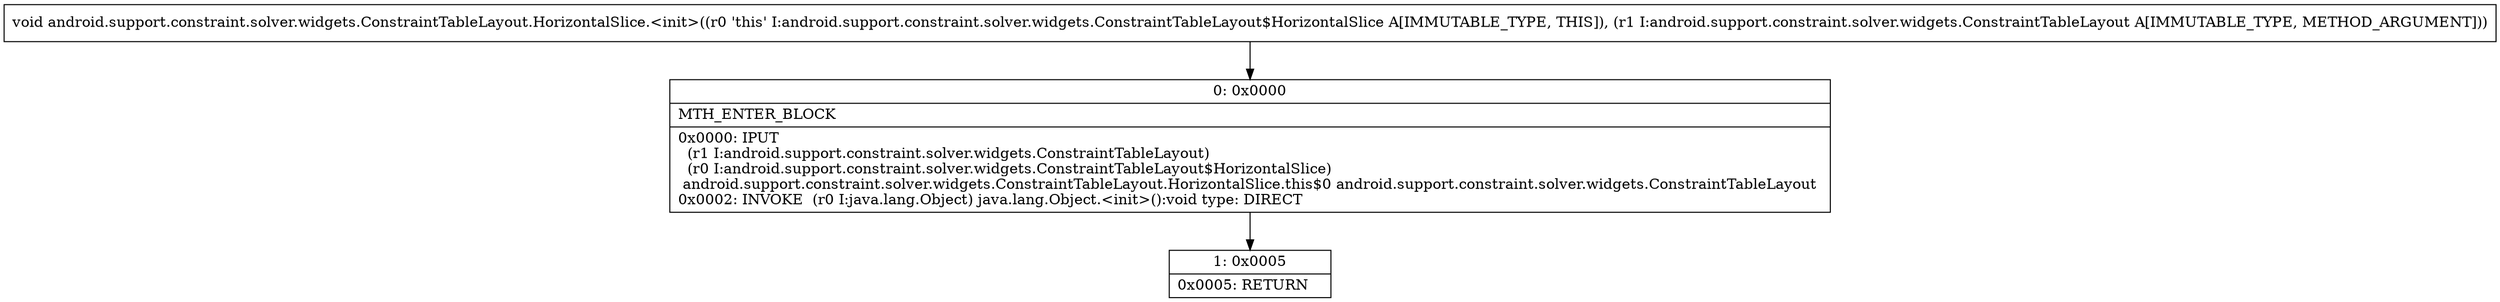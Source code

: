 digraph "CFG forandroid.support.constraint.solver.widgets.ConstraintTableLayout.HorizontalSlice.\<init\>(Landroid\/support\/constraint\/solver\/widgets\/ConstraintTableLayout;)V" {
Node_0 [shape=record,label="{0\:\ 0x0000|MTH_ENTER_BLOCK\l|0x0000: IPUT  \l  (r1 I:android.support.constraint.solver.widgets.ConstraintTableLayout)\l  (r0 I:android.support.constraint.solver.widgets.ConstraintTableLayout$HorizontalSlice)\l android.support.constraint.solver.widgets.ConstraintTableLayout.HorizontalSlice.this$0 android.support.constraint.solver.widgets.ConstraintTableLayout \l0x0002: INVOKE  (r0 I:java.lang.Object) java.lang.Object.\<init\>():void type: DIRECT \l}"];
Node_1 [shape=record,label="{1\:\ 0x0005|0x0005: RETURN   \l}"];
MethodNode[shape=record,label="{void android.support.constraint.solver.widgets.ConstraintTableLayout.HorizontalSlice.\<init\>((r0 'this' I:android.support.constraint.solver.widgets.ConstraintTableLayout$HorizontalSlice A[IMMUTABLE_TYPE, THIS]), (r1 I:android.support.constraint.solver.widgets.ConstraintTableLayout A[IMMUTABLE_TYPE, METHOD_ARGUMENT])) }"];
MethodNode -> Node_0;
Node_0 -> Node_1;
}

